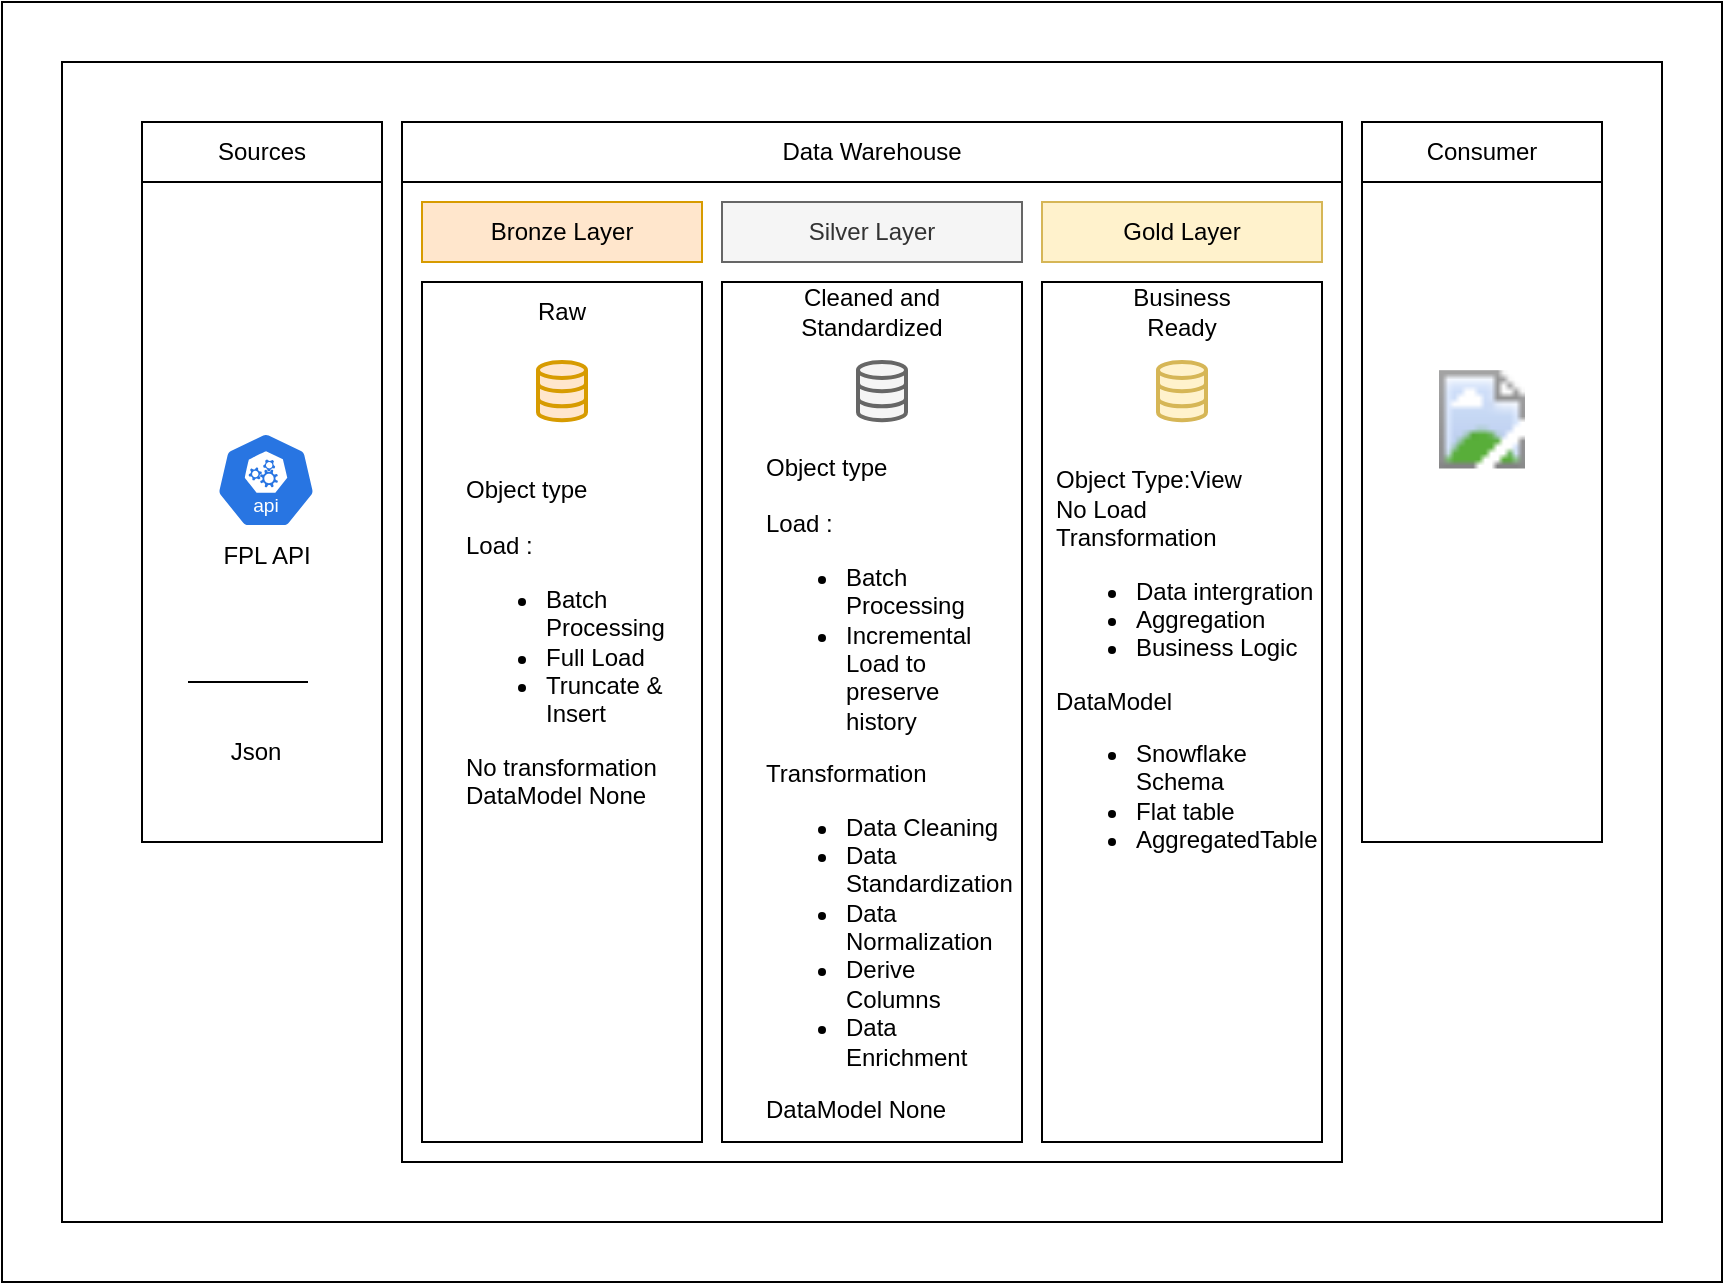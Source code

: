 <mxfile version="26.0.16">
  <diagram name="Page-1" id="dF9hiS6kCJigNhF2XBtt">
    <mxGraphModel dx="2474" dy="869" grid="1" gridSize="10" guides="1" tooltips="1" connect="1" arrows="1" fold="1" page="1" pageScale="1" pageWidth="850" pageHeight="1100" math="0" shadow="0">
      <root>
        <mxCell id="0" />
        <mxCell id="1" parent="0" />
        <mxCell id="RA7v9M5Lo8Uv7JnHNY3p-36" value="" style="rounded=0;whiteSpace=wrap;html=1;fillColor=none;" vertex="1" parent="1">
          <mxGeometry x="-260" y="110" width="860" height="640" as="geometry" />
        </mxCell>
        <mxCell id="RA7v9M5Lo8Uv7JnHNY3p-35" value="" style="rounded=0;whiteSpace=wrap;html=1;fillColor=none;" vertex="1" parent="1">
          <mxGeometry x="-230" y="140" width="800" height="580" as="geometry" />
        </mxCell>
        <mxCell id="RA7v9M5Lo8Uv7JnHNY3p-1" value="" style="rounded=0;whiteSpace=wrap;html=1;" vertex="1" parent="1">
          <mxGeometry x="-190" y="180" width="120" height="350" as="geometry" />
        </mxCell>
        <mxCell id="RA7v9M5Lo8Uv7JnHNY3p-2" value="Sources" style="rounded=0;whiteSpace=wrap;html=1;" vertex="1" parent="1">
          <mxGeometry x="-190" y="170" width="120" height="30" as="geometry" />
        </mxCell>
        <mxCell id="RA7v9M5Lo8Uv7JnHNY3p-3" value="" style="rounded=0;whiteSpace=wrap;html=1;" vertex="1" parent="1">
          <mxGeometry x="-60" y="170" width="470" height="520" as="geometry" />
        </mxCell>
        <mxCell id="RA7v9M5Lo8Uv7JnHNY3p-4" value="" style="rounded=0;whiteSpace=wrap;html=1;" vertex="1" parent="1">
          <mxGeometry x="420" y="180" width="120" height="350" as="geometry" />
        </mxCell>
        <mxCell id="RA7v9M5Lo8Uv7JnHNY3p-5" value="Consumer" style="rounded=0;whiteSpace=wrap;html=1;" vertex="1" parent="1">
          <mxGeometry x="420" y="170" width="120" height="30" as="geometry" />
        </mxCell>
        <mxCell id="RA7v9M5Lo8Uv7JnHNY3p-6" value="Data Warehouse" style="rounded=0;whiteSpace=wrap;html=1;" vertex="1" parent="1">
          <mxGeometry x="-60" y="170" width="470" height="30" as="geometry" />
        </mxCell>
        <mxCell id="RA7v9M5Lo8Uv7JnHNY3p-7" value="Bronze Layer" style="rounded=0;whiteSpace=wrap;html=1;fillColor=#ffe6cc;strokeColor=#d79b00;" vertex="1" parent="1">
          <mxGeometry x="-50" y="210" width="140" height="30" as="geometry" />
        </mxCell>
        <mxCell id="RA7v9M5Lo8Uv7JnHNY3p-8" value="" style="rounded=0;whiteSpace=wrap;html=1;" vertex="1" parent="1">
          <mxGeometry x="-50" y="250" width="140" height="430" as="geometry" />
        </mxCell>
        <mxCell id="RA7v9M5Lo8Uv7JnHNY3p-9" value="Silver Layer" style="rounded=0;whiteSpace=wrap;html=1;fillColor=#f5f5f5;fontColor=#333333;strokeColor=#666666;" vertex="1" parent="1">
          <mxGeometry x="100" y="210" width="150" height="30" as="geometry" />
        </mxCell>
        <mxCell id="RA7v9M5Lo8Uv7JnHNY3p-10" value="" style="rounded=0;whiteSpace=wrap;html=1;" vertex="1" parent="1">
          <mxGeometry x="100" y="250" width="150" height="430" as="geometry" />
        </mxCell>
        <mxCell id="RA7v9M5Lo8Uv7JnHNY3p-11" value="Gold Layer" style="rounded=0;whiteSpace=wrap;html=1;fillColor=#fff2cc;strokeColor=#d6b656;" vertex="1" parent="1">
          <mxGeometry x="260" y="210" width="140" height="30" as="geometry" />
        </mxCell>
        <mxCell id="RA7v9M5Lo8Uv7JnHNY3p-12" value="" style="rounded=0;whiteSpace=wrap;html=1;" vertex="1" parent="1">
          <mxGeometry x="260" y="250" width="140" height="430" as="geometry" />
        </mxCell>
        <mxCell id="RA7v9M5Lo8Uv7JnHNY3p-13" value="" style="endArrow=none;html=1;rounded=0;" edge="1" parent="1">
          <mxGeometry width="50" height="50" relative="1" as="geometry">
            <mxPoint x="-167" y="450" as="sourcePoint" />
            <mxPoint x="-107" y="450" as="targetPoint" />
          </mxGeometry>
        </mxCell>
        <mxCell id="RA7v9M5Lo8Uv7JnHNY3p-20" value="Json" style="text;html=1;align=center;verticalAlign=middle;whiteSpace=wrap;rounded=0;" vertex="1" parent="1">
          <mxGeometry x="-163" y="470" width="60" height="30" as="geometry" />
        </mxCell>
        <mxCell id="RA7v9M5Lo8Uv7JnHNY3p-21" value="" style="html=1;verticalLabelPosition=bottom;align=center;labelBackgroundColor=#ffffff;verticalAlign=top;strokeWidth=2;strokeColor=#d79b00;shadow=0;dashed=0;shape=mxgraph.ios7.icons.data;fillColor=#ffe6cc;" vertex="1" parent="1">
          <mxGeometry x="8" y="290" width="24" height="29.1" as="geometry" />
        </mxCell>
        <mxCell id="RA7v9M5Lo8Uv7JnHNY3p-22" value="" style="html=1;verticalLabelPosition=bottom;align=center;labelBackgroundColor=#ffffff;verticalAlign=top;strokeWidth=2;strokeColor=#666666;shadow=0;dashed=0;shape=mxgraph.ios7.icons.data;fillColor=#f5f5f5;fontColor=#333333;" vertex="1" parent="1">
          <mxGeometry x="168" y="290" width="24" height="29.1" as="geometry" />
        </mxCell>
        <mxCell id="RA7v9M5Lo8Uv7JnHNY3p-23" value="" style="html=1;verticalLabelPosition=bottom;align=center;labelBackgroundColor=#ffffff;verticalAlign=top;strokeWidth=2;strokeColor=#d6b656;shadow=0;dashed=0;shape=mxgraph.ios7.icons.data;fillColor=#fff2cc;" vertex="1" parent="1">
          <mxGeometry x="318" y="290" width="24" height="29.1" as="geometry" />
        </mxCell>
        <mxCell id="RA7v9M5Lo8Uv7JnHNY3p-25" value="Raw" style="text;html=1;align=center;verticalAlign=middle;whiteSpace=wrap;rounded=0;" vertex="1" parent="1">
          <mxGeometry x="-10" y="250" width="60" height="30" as="geometry" />
        </mxCell>
        <mxCell id="RA7v9M5Lo8Uv7JnHNY3p-26" value="Business Ready" style="text;html=1;align=center;verticalAlign=middle;whiteSpace=wrap;rounded=0;" vertex="1" parent="1">
          <mxGeometry x="300" y="250" width="60" height="30" as="geometry" />
        </mxCell>
        <mxCell id="RA7v9M5Lo8Uv7JnHNY3p-27" value="Cleaned and Standardized" style="text;html=1;align=center;verticalAlign=middle;whiteSpace=wrap;rounded=0;" vertex="1" parent="1">
          <mxGeometry x="145" y="250" width="60" height="30" as="geometry" />
        </mxCell>
        <mxCell id="RA7v9M5Lo8Uv7JnHNY3p-28" value="Object type&lt;div&gt;&lt;br&gt;&lt;/div&gt;&lt;div&gt;Load :&lt;/div&gt;&lt;div&gt;&lt;ul&gt;&lt;li&gt;Batch Processing&lt;/li&gt;&lt;li&gt;Full Load&lt;/li&gt;&lt;li&gt;Truncate &amp;amp; Insert&lt;/li&gt;&lt;/ul&gt;&lt;div&gt;No transformation&lt;/div&gt;&lt;/div&gt;&lt;div&gt;DataModel None&lt;/div&gt;" style="text;html=1;align=left;verticalAlign=middle;whiteSpace=wrap;rounded=0;" vertex="1" parent="1">
          <mxGeometry x="-30" y="362.5" width="100" height="135" as="geometry" />
        </mxCell>
        <mxCell id="RA7v9M5Lo8Uv7JnHNY3p-29" value="Object Type:View&lt;br&gt;&lt;div&gt;No Load&lt;/div&gt;&lt;div&gt;Transformation&lt;/div&gt;&lt;div&gt;&lt;ul&gt;&lt;li&gt;Data intergration&lt;/li&gt;&lt;li&gt;Aggregation&lt;/li&gt;&lt;li&gt;Business Logic&lt;/li&gt;&lt;/ul&gt;&lt;/div&gt;&lt;div&gt;DataModel&amp;nbsp;&lt;/div&gt;&lt;div&gt;&lt;ul&gt;&lt;li&gt;Snowflake Schema&lt;/li&gt;&lt;li&gt;Flat table&lt;/li&gt;&lt;li&gt;AggregatedTable&lt;/li&gt;&lt;/ul&gt;&lt;/div&gt;" style="text;html=1;align=left;verticalAlign=middle;whiteSpace=wrap;rounded=0;" vertex="1" parent="1">
          <mxGeometry x="265" y="340" width="115" height="210" as="geometry" />
        </mxCell>
        <mxCell id="RA7v9M5Lo8Uv7JnHNY3p-30" value="&lt;font&gt;Object type&lt;/font&gt;&lt;div&gt;&lt;font&gt;&lt;br&gt;&lt;/font&gt;&lt;/div&gt;&lt;div&gt;&lt;font&gt;Load :&lt;/font&gt;&lt;/div&gt;&lt;div&gt;&lt;ul&gt;&lt;li&gt;&lt;font&gt;Batch Processing&lt;/font&gt;&lt;/li&gt;&lt;li&gt;Incremental Load to preserve history&lt;/li&gt;&lt;/ul&gt;&lt;div&gt;Transformation&lt;/div&gt;&lt;/div&gt;&lt;div&gt;&lt;ul&gt;&lt;li&gt;Data Cleaning&lt;br&gt;&lt;/li&gt;&lt;li&gt;Data Standardization&lt;/li&gt;&lt;li&gt;Data Normalization&lt;/li&gt;&lt;li&gt;Derive Columns&lt;/li&gt;&lt;li&gt;Data Enrichment&lt;/li&gt;&lt;/ul&gt;&lt;/div&gt;&lt;div&gt;&lt;font&gt;DataModel None&lt;/font&gt;&lt;/div&gt;" style="text;html=1;align=left;verticalAlign=middle;whiteSpace=wrap;rounded=0;" vertex="1" parent="1">
          <mxGeometry x="120" y="485" width="100" height="35" as="geometry" />
        </mxCell>
        <mxCell id="RA7v9M5Lo8Uv7JnHNY3p-31" value="" style="image;aspect=fixed;html=1;points=[];align=center;fontSize=12;image=img/lib/azure2/power_platform/PowerBI.svg;" vertex="1" parent="1">
          <mxGeometry x="458.5" y="290" width="43" height="57.34" as="geometry" />
        </mxCell>
        <mxCell id="RA7v9M5Lo8Uv7JnHNY3p-33" value="FPL API" style="aspect=fixed;sketch=0;html=1;dashed=0;whitespace=wrap;verticalLabelPosition=bottom;verticalAlign=top;fillColor=#2875E2;strokeColor=#ffffff;points=[[0.005,0.63,0],[0.1,0.2,0],[0.9,0.2,0],[0.5,0,0],[0.995,0.63,0],[0.72,0.99,0],[0.5,1,0],[0.28,0.99,0]];shape=mxgraph.kubernetes.icon2;kubernetesLabel=1;prIcon=api" vertex="1" parent="1">
          <mxGeometry x="-153" y="325" width="50" height="48" as="geometry" />
        </mxCell>
      </root>
    </mxGraphModel>
  </diagram>
</mxfile>
